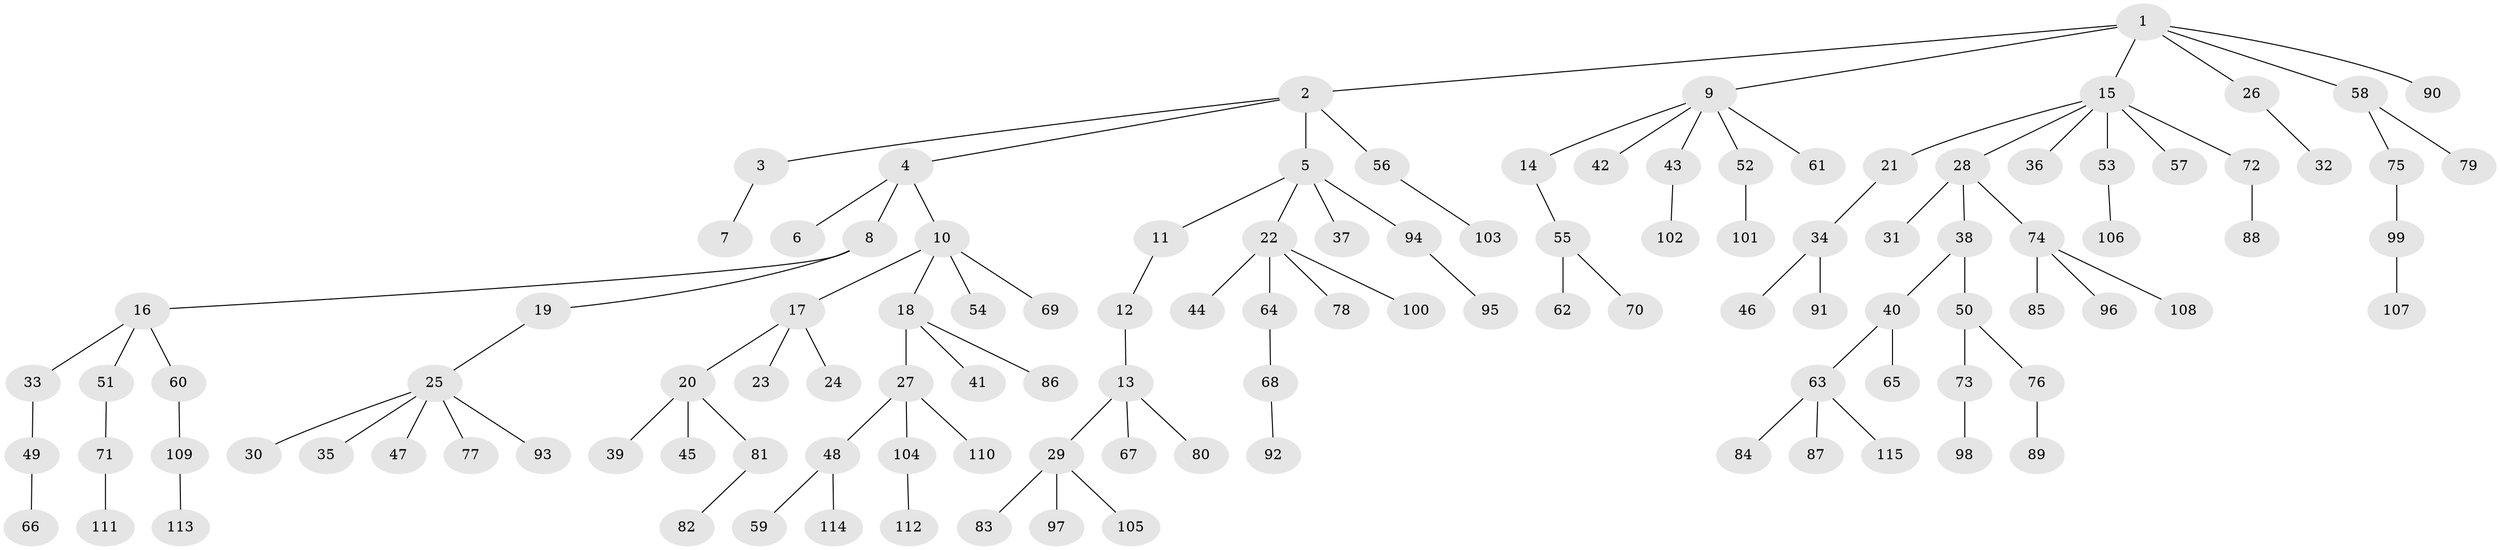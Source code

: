 // coarse degree distribution, {2: 0.2, 1: 0.625, 4: 0.075, 5: 0.0375, 8: 0.0125, 6: 0.0125, 10: 0.025, 3: 0.0125}
// Generated by graph-tools (version 1.1) at 2025/56/03/04/25 21:56:20]
// undirected, 115 vertices, 114 edges
graph export_dot {
graph [start="1"]
  node [color=gray90,style=filled];
  1;
  2;
  3;
  4;
  5;
  6;
  7;
  8;
  9;
  10;
  11;
  12;
  13;
  14;
  15;
  16;
  17;
  18;
  19;
  20;
  21;
  22;
  23;
  24;
  25;
  26;
  27;
  28;
  29;
  30;
  31;
  32;
  33;
  34;
  35;
  36;
  37;
  38;
  39;
  40;
  41;
  42;
  43;
  44;
  45;
  46;
  47;
  48;
  49;
  50;
  51;
  52;
  53;
  54;
  55;
  56;
  57;
  58;
  59;
  60;
  61;
  62;
  63;
  64;
  65;
  66;
  67;
  68;
  69;
  70;
  71;
  72;
  73;
  74;
  75;
  76;
  77;
  78;
  79;
  80;
  81;
  82;
  83;
  84;
  85;
  86;
  87;
  88;
  89;
  90;
  91;
  92;
  93;
  94;
  95;
  96;
  97;
  98;
  99;
  100;
  101;
  102;
  103;
  104;
  105;
  106;
  107;
  108;
  109;
  110;
  111;
  112;
  113;
  114;
  115;
  1 -- 2;
  1 -- 9;
  1 -- 15;
  1 -- 26;
  1 -- 58;
  1 -- 90;
  2 -- 3;
  2 -- 4;
  2 -- 5;
  2 -- 56;
  3 -- 7;
  4 -- 6;
  4 -- 8;
  4 -- 10;
  5 -- 11;
  5 -- 22;
  5 -- 37;
  5 -- 94;
  8 -- 16;
  8 -- 19;
  9 -- 14;
  9 -- 42;
  9 -- 43;
  9 -- 52;
  9 -- 61;
  10 -- 17;
  10 -- 18;
  10 -- 54;
  10 -- 69;
  11 -- 12;
  12 -- 13;
  13 -- 29;
  13 -- 67;
  13 -- 80;
  14 -- 55;
  15 -- 21;
  15 -- 28;
  15 -- 36;
  15 -- 53;
  15 -- 57;
  15 -- 72;
  16 -- 33;
  16 -- 51;
  16 -- 60;
  17 -- 20;
  17 -- 23;
  17 -- 24;
  18 -- 27;
  18 -- 41;
  18 -- 86;
  19 -- 25;
  20 -- 39;
  20 -- 45;
  20 -- 81;
  21 -- 34;
  22 -- 44;
  22 -- 64;
  22 -- 78;
  22 -- 100;
  25 -- 30;
  25 -- 35;
  25 -- 47;
  25 -- 77;
  25 -- 93;
  26 -- 32;
  27 -- 48;
  27 -- 104;
  27 -- 110;
  28 -- 31;
  28 -- 38;
  28 -- 74;
  29 -- 83;
  29 -- 97;
  29 -- 105;
  33 -- 49;
  34 -- 46;
  34 -- 91;
  38 -- 40;
  38 -- 50;
  40 -- 63;
  40 -- 65;
  43 -- 102;
  48 -- 59;
  48 -- 114;
  49 -- 66;
  50 -- 73;
  50 -- 76;
  51 -- 71;
  52 -- 101;
  53 -- 106;
  55 -- 62;
  55 -- 70;
  56 -- 103;
  58 -- 75;
  58 -- 79;
  60 -- 109;
  63 -- 84;
  63 -- 87;
  63 -- 115;
  64 -- 68;
  68 -- 92;
  71 -- 111;
  72 -- 88;
  73 -- 98;
  74 -- 85;
  74 -- 96;
  74 -- 108;
  75 -- 99;
  76 -- 89;
  81 -- 82;
  94 -- 95;
  99 -- 107;
  104 -- 112;
  109 -- 113;
}
